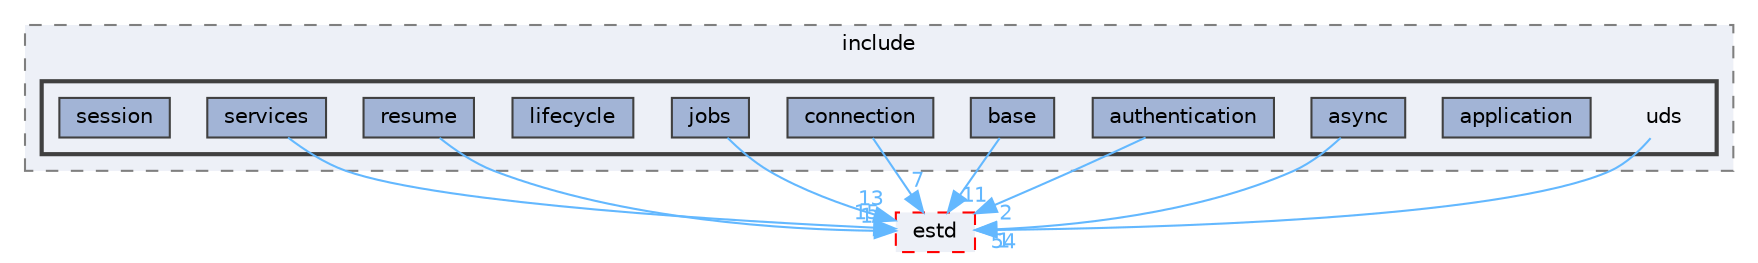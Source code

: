 digraph "uds"
{
 // LATEX_PDF_SIZE
  bgcolor="transparent";
  edge [fontname=Helvetica,fontsize=10,labelfontname=Helvetica,labelfontsize=10];
  node [fontname=Helvetica,fontsize=10,shape=box,height=0.2,width=0.4];
  compound=true
  subgraph clusterdir_cde98e899b35b5d35fa81339f2aae0b0 {
    graph [ bgcolor="#edf0f7", pencolor="grey50", label="include", fontname=Helvetica,fontsize=10 style="filled,dashed", URL="dir_cde98e899b35b5d35fa81339f2aae0b0.html",tooltip=""]
  subgraph clusterdir_18c8e63153a1cad428e37e52a2206503 {
    graph [ bgcolor="#edf0f7", pencolor="grey25", label="", fontname=Helvetica,fontsize=10 style="filled,bold", URL="dir_18c8e63153a1cad428e37e52a2206503.html",tooltip=""]
    dir_18c8e63153a1cad428e37e52a2206503 [shape=plaintext, label="uds"];
  dir_73b4d891ea074fdcdccd80b829054d51 [label="application", fillcolor="#a2b4d6", color="grey25", style="filled", URL="dir_73b4d891ea074fdcdccd80b829054d51.html",tooltip=""];
  dir_48ffa9ebca9e354af52f4dd6128ac336 [label="async", fillcolor="#a2b4d6", color="grey25", style="filled", URL="dir_48ffa9ebca9e354af52f4dd6128ac336.html",tooltip=""];
  dir_57af0709aeb34515c695080822d7f5bc [label="authentication", fillcolor="#a2b4d6", color="grey25", style="filled", URL="dir_57af0709aeb34515c695080822d7f5bc.html",tooltip=""];
  dir_ed988dc6be06f2cd187e1004dd43e845 [label="base", fillcolor="#a2b4d6", color="grey25", style="filled", URL="dir_ed988dc6be06f2cd187e1004dd43e845.html",tooltip=""];
  dir_f03e8ecca614498fc706cd42c398e95a [label="connection", fillcolor="#a2b4d6", color="grey25", style="filled", URL="dir_f03e8ecca614498fc706cd42c398e95a.html",tooltip=""];
  dir_0dff3a65a1d3a139f2aa2681bf1e9ef2 [label="jobs", fillcolor="#a2b4d6", color="grey25", style="filled", URL="dir_0dff3a65a1d3a139f2aa2681bf1e9ef2.html",tooltip=""];
  dir_6a1f9b0a2d3c5cbcf0b3357259aa4ca5 [label="lifecycle", fillcolor="#a2b4d6", color="grey25", style="filled", URL="dir_6a1f9b0a2d3c5cbcf0b3357259aa4ca5.html",tooltip=""];
  dir_d22681bbb4412097101f94f36ac32fda [label="resume", fillcolor="#a2b4d6", color="grey25", style="filled", URL="dir_d22681bbb4412097101f94f36ac32fda.html",tooltip=""];
  dir_5a5a917675d43c603eaba456eb80bda9 [label="services", fillcolor="#a2b4d6", color="grey25", style="filled", URL="dir_5a5a917675d43c603eaba456eb80bda9.html",tooltip=""];
  dir_e9b1404065cd795c67ea1df62ce14eab [label="session", fillcolor="#a2b4d6", color="grey25", style="filled", URL="dir_e9b1404065cd795c67ea1df62ce14eab.html",tooltip=""];
  }
  }
  dir_705ed472854f071e46e92f9933f4d565 [label="estd", fillcolor="#edf0f7", color="red", style="filled,dashed", URL="dir_705ed472854f071e46e92f9933f4d565.html",tooltip=""];
  dir_18c8e63153a1cad428e37e52a2206503->dir_705ed472854f071e46e92f9933f4d565 [headlabel="54", labeldistance=1.5 headhref="dir_000225_000075.html" href="dir_000225_000075.html" color="steelblue1" fontcolor="steelblue1"];
  dir_48ffa9ebca9e354af52f4dd6128ac336->dir_705ed472854f071e46e92f9933f4d565 [headlabel="1", labeldistance=1.5 headhref="dir_000011_000075.html" href="dir_000011_000075.html" color="steelblue1" fontcolor="steelblue1"];
  dir_57af0709aeb34515c695080822d7f5bc->dir_705ed472854f071e46e92f9933f4d565 [headlabel="2", labeldistance=1.5 headhref="dir_000016_000075.html" href="dir_000016_000075.html" color="steelblue1" fontcolor="steelblue1"];
  dir_ed988dc6be06f2cd187e1004dd43e845->dir_705ed472854f071e46e92f9933f4d565 [headlabel="11", labeldistance=1.5 headhref="dir_000018_000075.html" href="dir_000018_000075.html" color="steelblue1" fontcolor="steelblue1"];
  dir_f03e8ecca614498fc706cd42c398e95a->dir_705ed472854f071e46e92f9933f4d565 [headlabel="7", labeldistance=1.5 headhref="dir_000052_000075.html" href="dir_000052_000075.html" color="steelblue1" fontcolor="steelblue1"];
  dir_0dff3a65a1d3a139f2aa2681bf1e9ef2->dir_705ed472854f071e46e92f9933f4d565 [headlabel="13", labeldistance=1.5 headhref="dir_000130_000075.html" href="dir_000130_000075.html" color="steelblue1" fontcolor="steelblue1"];
  dir_d22681bbb4412097101f94f36ac32fda->dir_705ed472854f071e46e92f9933f4d565 [headlabel="1", labeldistance=1.5 headhref="dir_000163_000075.html" href="dir_000163_000075.html" color="steelblue1" fontcolor="steelblue1"];
  dir_5a5a917675d43c603eaba456eb80bda9->dir_705ed472854f071e46e92f9933f4d565 [headlabel="15", labeldistance=1.5 headhref="dir_000174_000075.html" href="dir_000174_000075.html" color="steelblue1" fontcolor="steelblue1"];
}
